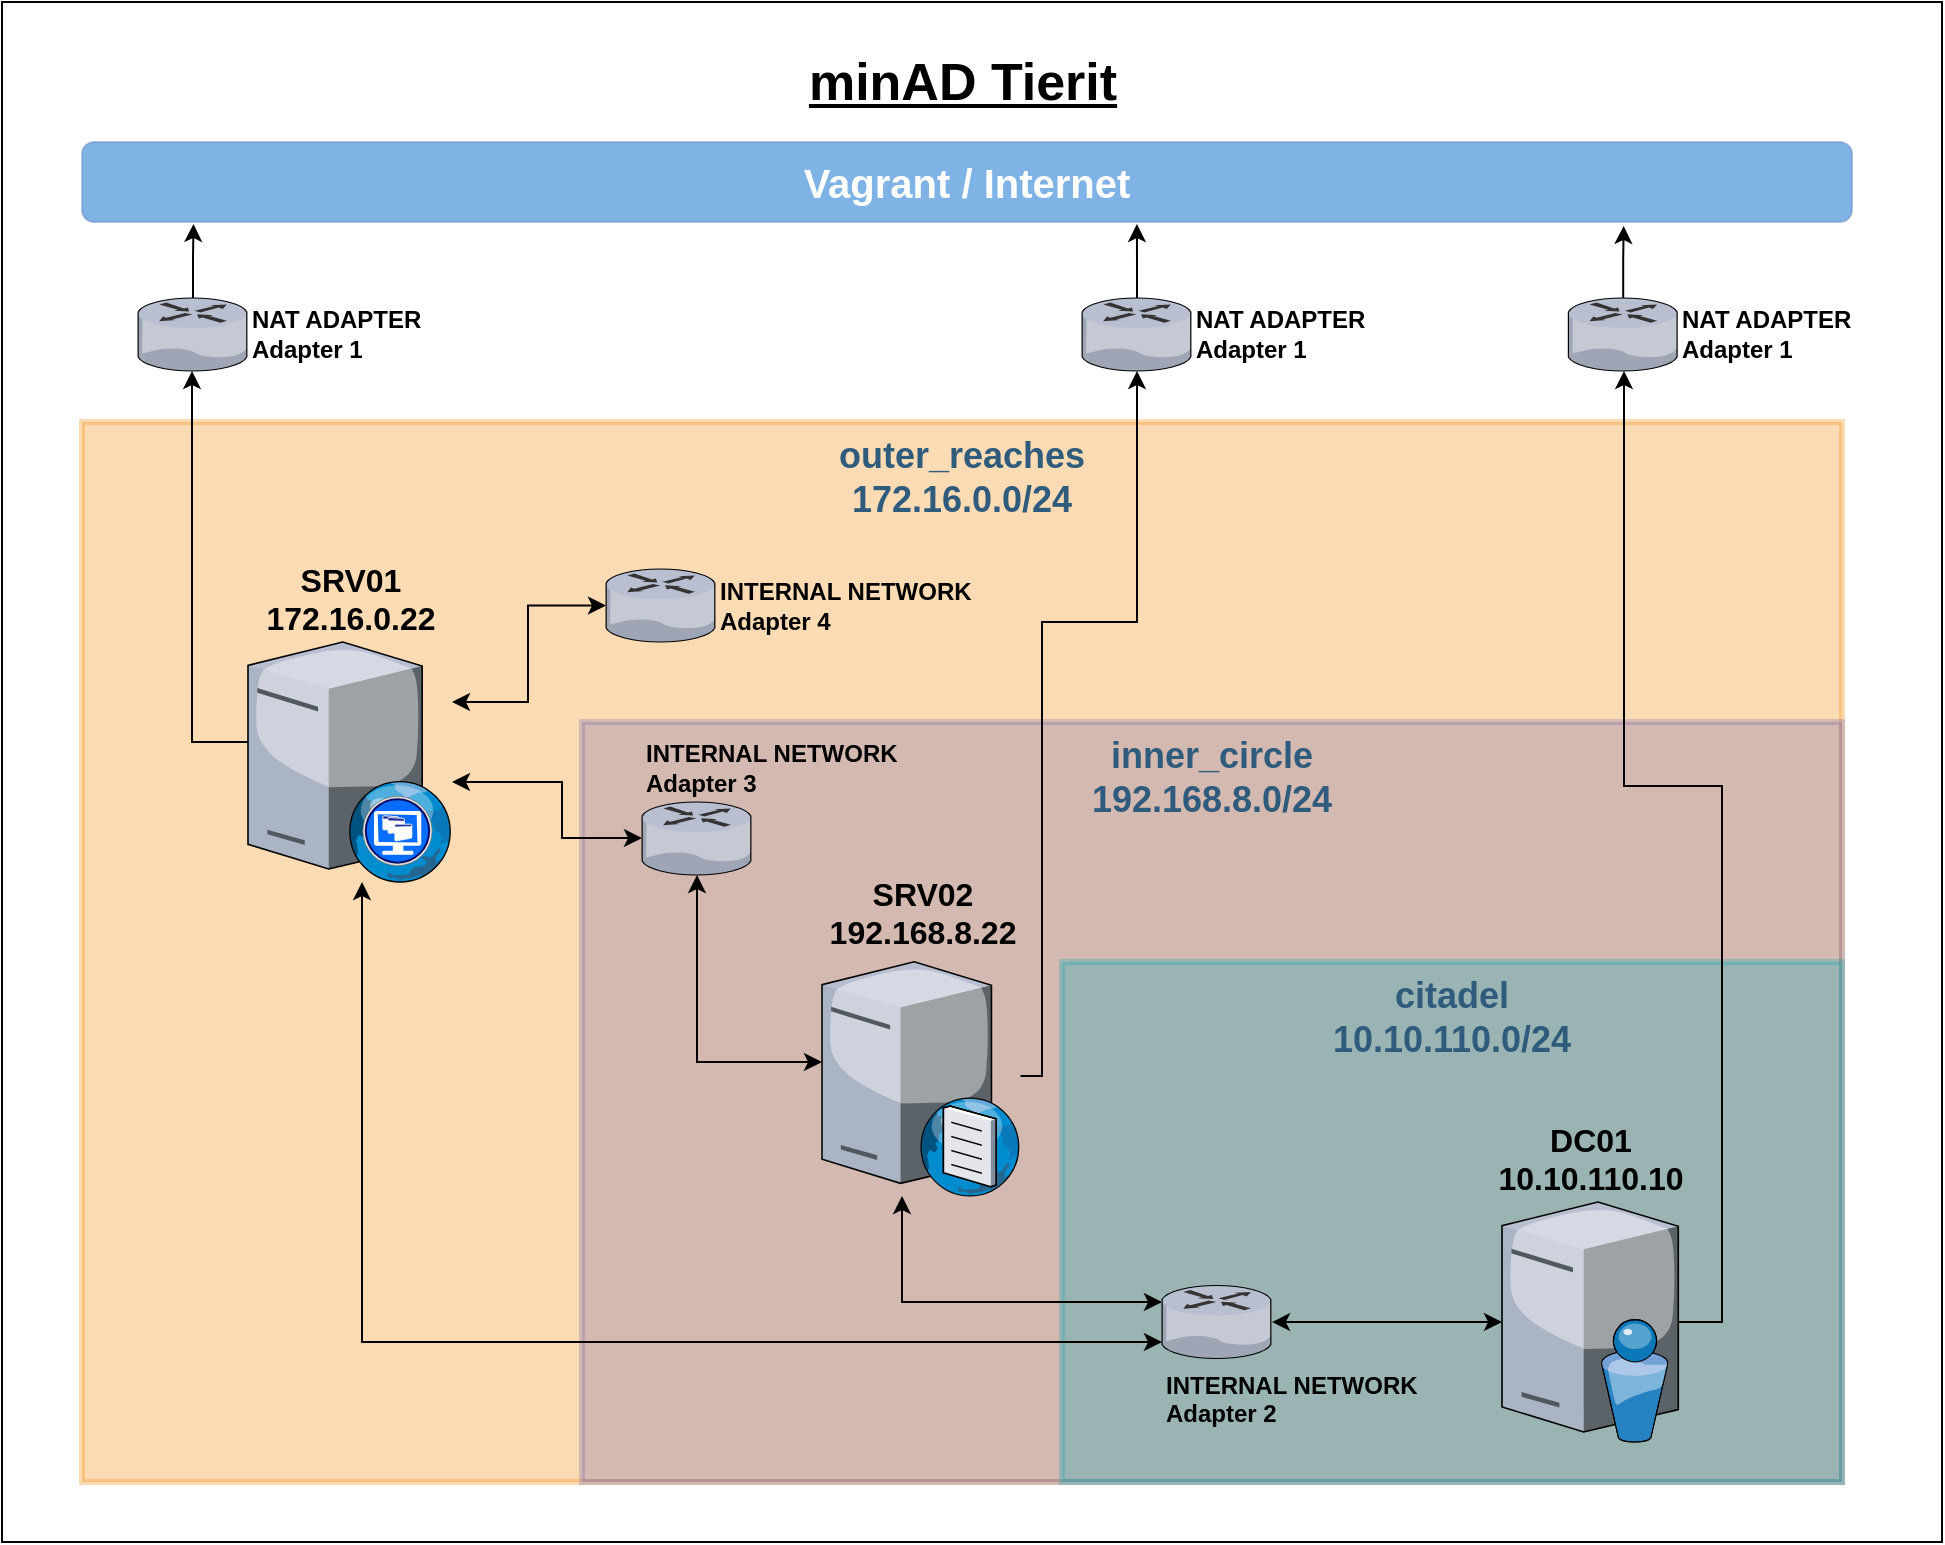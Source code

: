 <mxfile version="21.1.2" type="device">
  <diagram name="Page-1" id="e3a06f82-3646-2815-327d-82caf3d4e204">
    <mxGraphModel dx="1434" dy="844" grid="1" gridSize="10" guides="1" tooltips="1" connect="1" arrows="1" fold="1" page="1" pageScale="1.5" pageWidth="1169" pageHeight="826" background="none" math="0" shadow="0">
      <root>
        <mxCell id="0" style=";html=1;" />
        <mxCell id="1" style=";html=1;" parent="0" />
        <mxCell id="bGoVK-sDFNB5LfRDewBl-7" value="" style="rounded=0;whiteSpace=wrap;html=1;fontSize=26;" parent="1" vertex="1">
          <mxGeometry x="520" y="90" width="970" height="770" as="geometry" />
        </mxCell>
        <mxCell id="6a7d8f32e03d9370-57" value="&lt;div style=&quot;font-size: 18px&quot;&gt;&lt;font style=&quot;font-size: 18px&quot;&gt;outer_reaches&lt;/font&gt;&lt;/div&gt;&lt;div style=&quot;font-size: 18px&quot;&gt;&lt;font style=&quot;font-size: 18px&quot;&gt;172.16.0.0/24&lt;/font&gt;&lt;br&gt;&lt;/div&gt;" style="whiteSpace=wrap;html=1;fillColor=#F08705;fontSize=14;strokeColor=#F08705;verticalAlign=top;fontStyle=1;opacity=30;fontColor=#2F5B7C;rounded=0;shadow=0;labelBackgroundColor=none;strokeWidth=3;" parent="1" vertex="1">
          <mxGeometry x="560" y="300" width="880" height="530" as="geometry" />
        </mxCell>
        <mxCell id="6a7d8f32e03d9370-62" value="minAD Tierit" style="text;strokeColor=none;fillColor=none;html=1;fontSize=26;fontStyle=5;verticalAlign=middle;align=center;" parent="1" vertex="1">
          <mxGeometry x="569.5" y="110" width="861" height="40" as="geometry" />
        </mxCell>
        <mxCell id="bGoVK-sDFNB5LfRDewBl-8" value="&lt;div style=&quot;font-size: 18px&quot;&gt;&lt;font style=&quot;font-size: 18px&quot;&gt;inner_circle&lt;/font&gt;&lt;/div&gt;&lt;div style=&quot;font-size: 18px&quot;&gt;&lt;font style=&quot;font-size: 18px&quot;&gt;192.168.8.0/24&lt;/font&gt;&lt;br&gt;&lt;/div&gt;" style="whiteSpace=wrap;html=1;fillColor=#736ca8;fontSize=14;strokeColor=#736ca8;verticalAlign=top;fontStyle=1;opacity=30;fontColor=#2F5B7C;rounded=0;shadow=0;labelBackgroundColor=none;strokeWidth=3;" parent="1" vertex="1">
          <mxGeometry x="810" y="450" width="630" height="380" as="geometry" />
        </mxCell>
        <mxCell id="bGoVK-sDFNB5LfRDewBl-9" value="&lt;div style=&quot;font-size: 18px&quot;&gt;&lt;font style=&quot;font-size: 18px&quot;&gt;citadel&lt;/font&gt;&lt;/div&gt;&lt;div style=&quot;font-size: 18px&quot;&gt;&lt;font style=&quot;font-size: 18px&quot;&gt;10.10.110.0/24&lt;/font&gt;&lt;br&gt;&lt;/div&gt;" style="whiteSpace=wrap;html=1;fillColor=#12aab5;fontSize=14;strokeColor=#12aab5;verticalAlign=top;fontStyle=1;opacity=30;fontColor=#2F5B7C;rounded=0;shadow=0;labelBackgroundColor=none;strokeWidth=3;" parent="1" vertex="1">
          <mxGeometry x="1050" y="570" width="390" height="260" as="geometry" />
        </mxCell>
        <mxCell id="XqXxKJePl3ELFrVhITwO-19" style="edgeStyle=orthogonalEdgeStyle;rounded=0;orthogonalLoop=1;jettySize=auto;html=1;" edge="1" parent="1" source="NqMBTkHpHUBlxjQ2FLTl-3" target="XqXxKJePl3ELFrVhITwO-4">
          <mxGeometry relative="1" as="geometry">
            <Array as="points">
              <mxPoint x="1380" y="750" />
              <mxPoint x="1380" y="482" />
              <mxPoint x="1331" y="482" />
            </Array>
          </mxGeometry>
        </mxCell>
        <mxCell id="NqMBTkHpHUBlxjQ2FLTl-3" value="&lt;div style=&quot;font-size: 16px&quot;&gt;&lt;font style=&quot;font-size: 16px&quot;&gt;DC01&lt;/font&gt;&lt;/div&gt;&lt;div style=&quot;font-size: 16px&quot;&gt;&lt;font style=&quot;font-size: 16px&quot;&gt;10.10.110.10&lt;/font&gt;&lt;br&gt;&lt;/div&gt;" style="verticalLabelPosition=top;sketch=0;aspect=fixed;html=1;verticalAlign=bottom;strokeColor=#82b366;align=center;outlineConnect=0;shape=mxgraph.citrix.directory_server;labelPosition=center;fontSize=14;fontStyle=1;fillColor=#d5e8d4;" parent="1" vertex="1">
          <mxGeometry x="1270" y="690" width="88.14" height="120" as="geometry" />
        </mxCell>
        <mxCell id="XqXxKJePl3ELFrVhITwO-9" style="edgeStyle=orthogonalEdgeStyle;rounded=0;orthogonalLoop=1;jettySize=auto;html=1;startArrow=classic;startFill=1;" edge="1" parent="1" source="NqMBTkHpHUBlxjQ2FLTl-4" target="XqXxKJePl3ELFrVhITwO-8">
          <mxGeometry relative="1" as="geometry">
            <Array as="points">
              <mxPoint x="970" y="740" />
            </Array>
          </mxGeometry>
        </mxCell>
        <mxCell id="NqMBTkHpHUBlxjQ2FLTl-4" value="&lt;font style=&quot;font-size: 16px&quot;&gt;SRV02&lt;br&gt;&lt;/font&gt;&lt;div style=&quot;font-size: 16px&quot;&gt;&lt;font style=&quot;font-size: 16px&quot;&gt;192.168.8.22&lt;/font&gt;&lt;br&gt;&lt;/div&gt;" style="verticalLabelPosition=top;sketch=0;aspect=fixed;html=1;verticalAlign=bottom;strokeColor=none;align=center;outlineConnect=0;shape=mxgraph.citrix.dns_server;labelPosition=center;fontSize=14;fontStyle=1" parent="1" vertex="1">
          <mxGeometry x="930" y="567" width="99.24" height="120" as="geometry" />
        </mxCell>
        <mxCell id="XqXxKJePl3ELFrVhITwO-10" style="edgeStyle=orthogonalEdgeStyle;rounded=0;orthogonalLoop=1;jettySize=auto;html=1;startArrow=classic;startFill=1;" edge="1" parent="1" source="NqMBTkHpHUBlxjQ2FLTl-5" target="XqXxKJePl3ELFrVhITwO-8">
          <mxGeometry relative="1" as="geometry">
            <Array as="points">
              <mxPoint x="700" y="760" />
            </Array>
          </mxGeometry>
        </mxCell>
        <mxCell id="XqXxKJePl3ELFrVhITwO-13" style="edgeStyle=orthogonalEdgeStyle;rounded=0;orthogonalLoop=1;jettySize=auto;html=1;startArrow=classic;startFill=1;" edge="1" parent="1" source="NqMBTkHpHUBlxjQ2FLTl-5" target="XqXxKJePl3ELFrVhITwO-12">
          <mxGeometry relative="1" as="geometry">
            <Array as="points">
              <mxPoint x="800" y="480" />
              <mxPoint x="800" y="508" />
            </Array>
          </mxGeometry>
        </mxCell>
        <mxCell id="XqXxKJePl3ELFrVhITwO-17" style="edgeStyle=orthogonalEdgeStyle;rounded=0;orthogonalLoop=1;jettySize=auto;html=1;" edge="1" parent="1" source="NqMBTkHpHUBlxjQ2FLTl-5" target="XqXxKJePl3ELFrVhITwO-2">
          <mxGeometry relative="1" as="geometry">
            <Array as="points">
              <mxPoint x="615" y="460" />
            </Array>
          </mxGeometry>
        </mxCell>
        <mxCell id="NqMBTkHpHUBlxjQ2FLTl-5" value="&lt;div style=&quot;font-size: 16px&quot;&gt;&lt;font style=&quot;font-size: 16px&quot;&gt;SRV01&lt;/font&gt;&lt;/div&gt;&lt;div style=&quot;font-size: 16px&quot;&gt;&lt;font style=&quot;font-size: 16px&quot;&gt;172.16.0.22&lt;/font&gt;&lt;br&gt;&lt;/div&gt;" style="verticalLabelPosition=top;sketch=0;aspect=fixed;html=1;verticalAlign=bottom;strokeColor=none;align=center;outlineConnect=0;shape=mxgraph.citrix.desktop_web;labelPosition=center;fontSize=14;fontStyle=1" parent="1" vertex="1">
          <mxGeometry x="643" y="410" width="102" height="120" as="geometry" />
        </mxCell>
        <mxCell id="XqXxKJePl3ELFrVhITwO-1" value="&lt;b&gt;&lt;font style=&quot;font-size: 20px&quot; color=&quot;#ffffff&quot;&gt;Vagrant / Internet&lt;/font&gt;&lt;/b&gt;" style="rounded=1;whiteSpace=wrap;html=1;strokeColor=#6c8ebf;fillColor=#0066CC;opacity=50;" vertex="1" parent="1">
          <mxGeometry x="560" y="160" width="885" height="40" as="geometry" />
        </mxCell>
        <mxCell id="XqXxKJePl3ELFrVhITwO-21" style="edgeStyle=orthogonalEdgeStyle;rounded=0;orthogonalLoop=1;jettySize=auto;html=1;entryX=0.063;entryY=1.025;entryDx=0;entryDy=0;entryPerimeter=0;" edge="1" parent="1" source="XqXxKJePl3ELFrVhITwO-2" target="XqXxKJePl3ELFrVhITwO-1">
          <mxGeometry relative="1" as="geometry" />
        </mxCell>
        <mxCell id="XqXxKJePl3ELFrVhITwO-2" value="NAT ADAPTER&lt;br&gt;Adapter 1" style="verticalLabelPosition=middle;sketch=0;aspect=fixed;html=1;verticalAlign=middle;strokeColor=none;align=left;outlineConnect=0;shape=mxgraph.citrix.router;labelPosition=right;fontStyle=1" vertex="1" parent="1">
          <mxGeometry x="588" y="238" width="55" height="36.5" as="geometry" />
        </mxCell>
        <mxCell id="XqXxKJePl3ELFrVhITwO-18" style="edgeStyle=orthogonalEdgeStyle;rounded=0;orthogonalLoop=1;jettySize=auto;html=1;startArrow=classic;startFill=1;endArrow=none;endFill=0;" edge="1" parent="1" source="XqXxKJePl3ELFrVhITwO-3" target="NqMBTkHpHUBlxjQ2FLTl-4">
          <mxGeometry relative="1" as="geometry">
            <Array as="points">
              <mxPoint x="1087" y="400" />
              <mxPoint x="1040" y="400" />
              <mxPoint x="1040" y="627" />
            </Array>
          </mxGeometry>
        </mxCell>
        <mxCell id="XqXxKJePl3ELFrVhITwO-22" style="edgeStyle=orthogonalEdgeStyle;rounded=0;orthogonalLoop=1;jettySize=auto;html=1;entryX=0.596;entryY=1.025;entryDx=0;entryDy=0;entryPerimeter=0;" edge="1" parent="1" source="XqXxKJePl3ELFrVhITwO-3" target="XqXxKJePl3ELFrVhITwO-1">
          <mxGeometry relative="1" as="geometry" />
        </mxCell>
        <mxCell id="XqXxKJePl3ELFrVhITwO-3" value="NAT ADAPTER&lt;br&gt;Adapter 1" style="verticalLabelPosition=middle;sketch=0;aspect=fixed;html=1;verticalAlign=middle;strokeColor=none;align=left;outlineConnect=0;shape=mxgraph.citrix.router;labelPosition=right;fontStyle=1" vertex="1" parent="1">
          <mxGeometry x="1060" y="238" width="55" height="36.5" as="geometry" />
        </mxCell>
        <mxCell id="XqXxKJePl3ELFrVhITwO-23" style="edgeStyle=orthogonalEdgeStyle;rounded=0;orthogonalLoop=1;jettySize=auto;html=1;entryX=0.871;entryY=1.05;entryDx=0;entryDy=0;entryPerimeter=0;" edge="1" parent="1" source="XqXxKJePl3ELFrVhITwO-4" target="XqXxKJePl3ELFrVhITwO-1">
          <mxGeometry relative="1" as="geometry" />
        </mxCell>
        <mxCell id="XqXxKJePl3ELFrVhITwO-4" value="NAT ADAPTER&lt;br&gt;Adapter 1" style="verticalLabelPosition=middle;sketch=0;aspect=fixed;html=1;verticalAlign=middle;strokeColor=none;align=left;outlineConnect=0;shape=mxgraph.citrix.router;labelPosition=right;fontStyle=1" vertex="1" parent="1">
          <mxGeometry x="1303.14" y="238" width="55" height="36.5" as="geometry" />
        </mxCell>
        <mxCell id="XqXxKJePl3ELFrVhITwO-11" style="edgeStyle=orthogonalEdgeStyle;rounded=0;orthogonalLoop=1;jettySize=auto;html=1;startArrow=classic;startFill=1;" edge="1" parent="1" source="XqXxKJePl3ELFrVhITwO-8" target="NqMBTkHpHUBlxjQ2FLTl-3">
          <mxGeometry relative="1" as="geometry" />
        </mxCell>
        <mxCell id="XqXxKJePl3ELFrVhITwO-8" value="INTERNAL NETWORK&lt;br&gt;Adapter 2" style="verticalLabelPosition=bottom;sketch=0;aspect=fixed;html=1;verticalAlign=top;strokeColor=none;align=left;outlineConnect=0;shape=mxgraph.citrix.router;labelPosition=center;fontStyle=1" vertex="1" parent="1">
          <mxGeometry x="1100" y="731.75" width="55" height="36.5" as="geometry" />
        </mxCell>
        <mxCell id="XqXxKJePl3ELFrVhITwO-14" style="edgeStyle=orthogonalEdgeStyle;rounded=0;orthogonalLoop=1;jettySize=auto;html=1;startArrow=classic;startFill=1;" edge="1" parent="1" source="XqXxKJePl3ELFrVhITwO-12" target="NqMBTkHpHUBlxjQ2FLTl-4">
          <mxGeometry relative="1" as="geometry">
            <Array as="points">
              <mxPoint x="867" y="620" />
            </Array>
          </mxGeometry>
        </mxCell>
        <mxCell id="XqXxKJePl3ELFrVhITwO-12" value="INTERNAL NETWORK&lt;br&gt;Adapter 3" style="verticalLabelPosition=top;sketch=0;aspect=fixed;html=1;verticalAlign=bottom;strokeColor=none;align=left;outlineConnect=0;shape=mxgraph.citrix.router;labelPosition=center;fontStyle=1" vertex="1" parent="1">
          <mxGeometry x="840" y="490" width="55" height="36.5" as="geometry" />
        </mxCell>
        <mxCell id="XqXxKJePl3ELFrVhITwO-16" style="edgeStyle=orthogonalEdgeStyle;rounded=0;orthogonalLoop=1;jettySize=auto;html=1;startArrow=classic;startFill=1;" edge="1" parent="1" source="XqXxKJePl3ELFrVhITwO-15" target="NqMBTkHpHUBlxjQ2FLTl-5">
          <mxGeometry relative="1" as="geometry">
            <Array as="points">
              <mxPoint x="783" y="392" />
              <mxPoint x="783" y="440" />
            </Array>
          </mxGeometry>
        </mxCell>
        <mxCell id="XqXxKJePl3ELFrVhITwO-15" value="INTERNAL NETWORK&lt;br&gt;Adapter 4" style="verticalLabelPosition=middle;sketch=0;aspect=fixed;html=1;verticalAlign=middle;strokeColor=none;align=left;outlineConnect=0;shape=mxgraph.citrix.router;labelPosition=right;fontStyle=1" vertex="1" parent="1">
          <mxGeometry x="822" y="373.5" width="55" height="36.5" as="geometry" />
        </mxCell>
      </root>
    </mxGraphModel>
  </diagram>
</mxfile>
